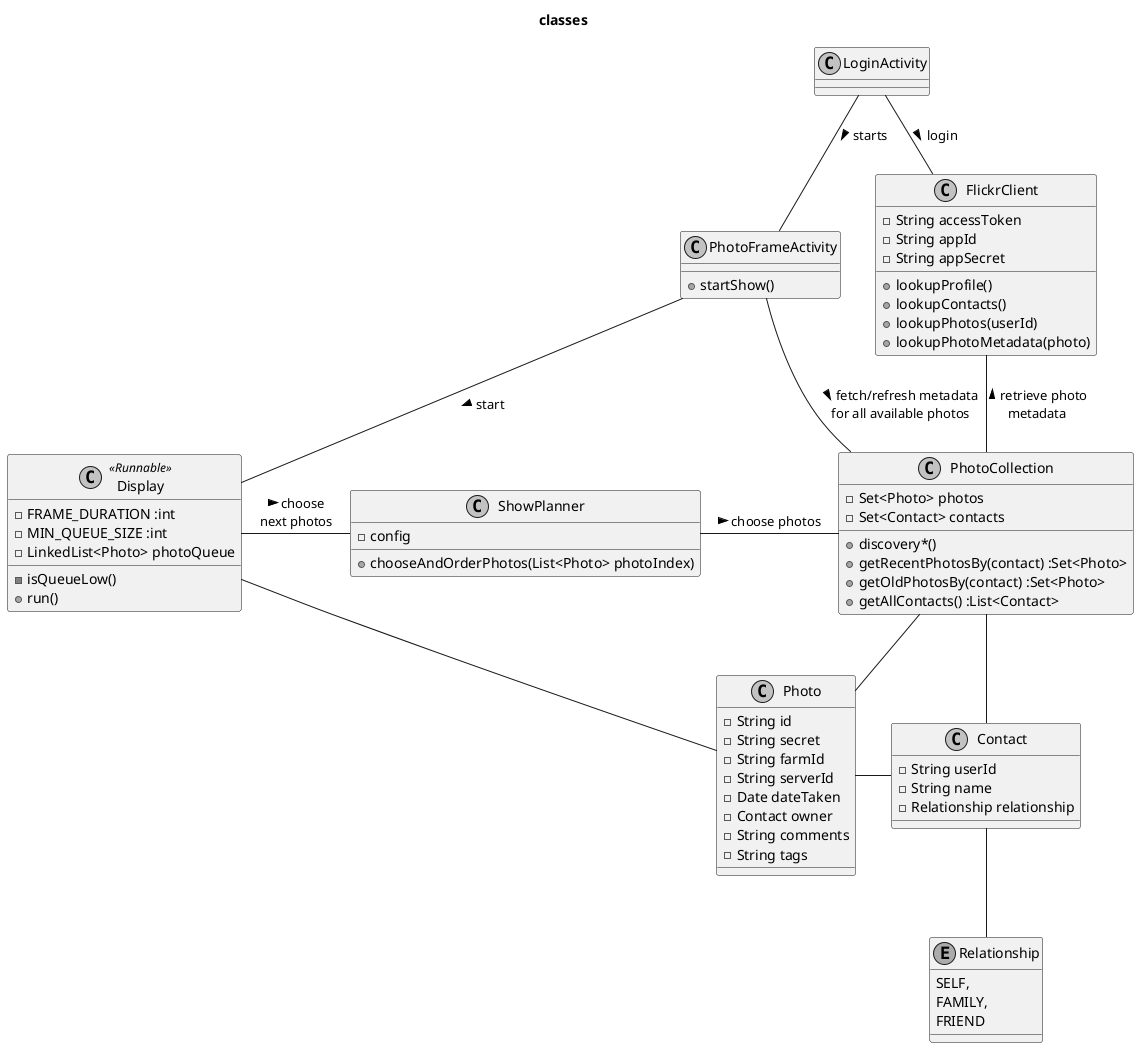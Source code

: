 @startuml

hide footbox
title classes
skinparam monochrome true

class LoginActivity {
}
LoginActivity -- FlickrClient : > login
LoginActivity -- PhotoFrameActivity : > starts

class PhotoFrameActivity {
  +startShow()
}
PhotoFrameActivity -- PhotoCollection : > fetch/refresh metadata\nfor all available photos
PhotoFrameActivity -- Display : > start

class PhotoCollection {
  -Set<Photo> photos
  -Set<Contact> contacts
  +discovery*()
  +getRecentPhotosBy(contact) :Set<Photo>
  +getOldPhotosBy(contact) :Set<Photo>
  +getAllContacts() :List<Contact>
}
FlickrClient -- PhotoCollection : < retrieve photo\nmetadata
PhotoCollection -- Photo
PhotoCollection -- Contact

class FlickrClient {
  -String accessToken
  -String appId
  -String appSecret
  +lookupProfile()
  +lookupContacts()
  +lookupPhotos(userId)
  +lookupPhotoMetadata(photo)
}

class ShowPlanner {
  -config
  +chooseAndOrderPhotos(List<Photo> photoIndex)
}
ShowPlanner - PhotoCollection : > choose photos

class Display <<Runnable>> {
  -FRAME_DURATION :int
  -MIN_QUEUE_SIZE :int
  -LinkedList<Photo> photoQueue
  -isQueueLow()
  +run()
}
Display - ShowPlanner : > choose\nnext photos
Display -- Photo

class Photo {
  -String id
  -String secret
  -String farmId
  -String serverId
  -Date dateTaken
  -Contact owner
  -String comments
  -String tags
}
Photo - Contact

class Contact {
  -String userId
  -String name
  -Relationship relationship
}
Contact -- Relationship

enum Relationship {
  SELF,
  FAMILY,
  FRIEND
}

@enduml
